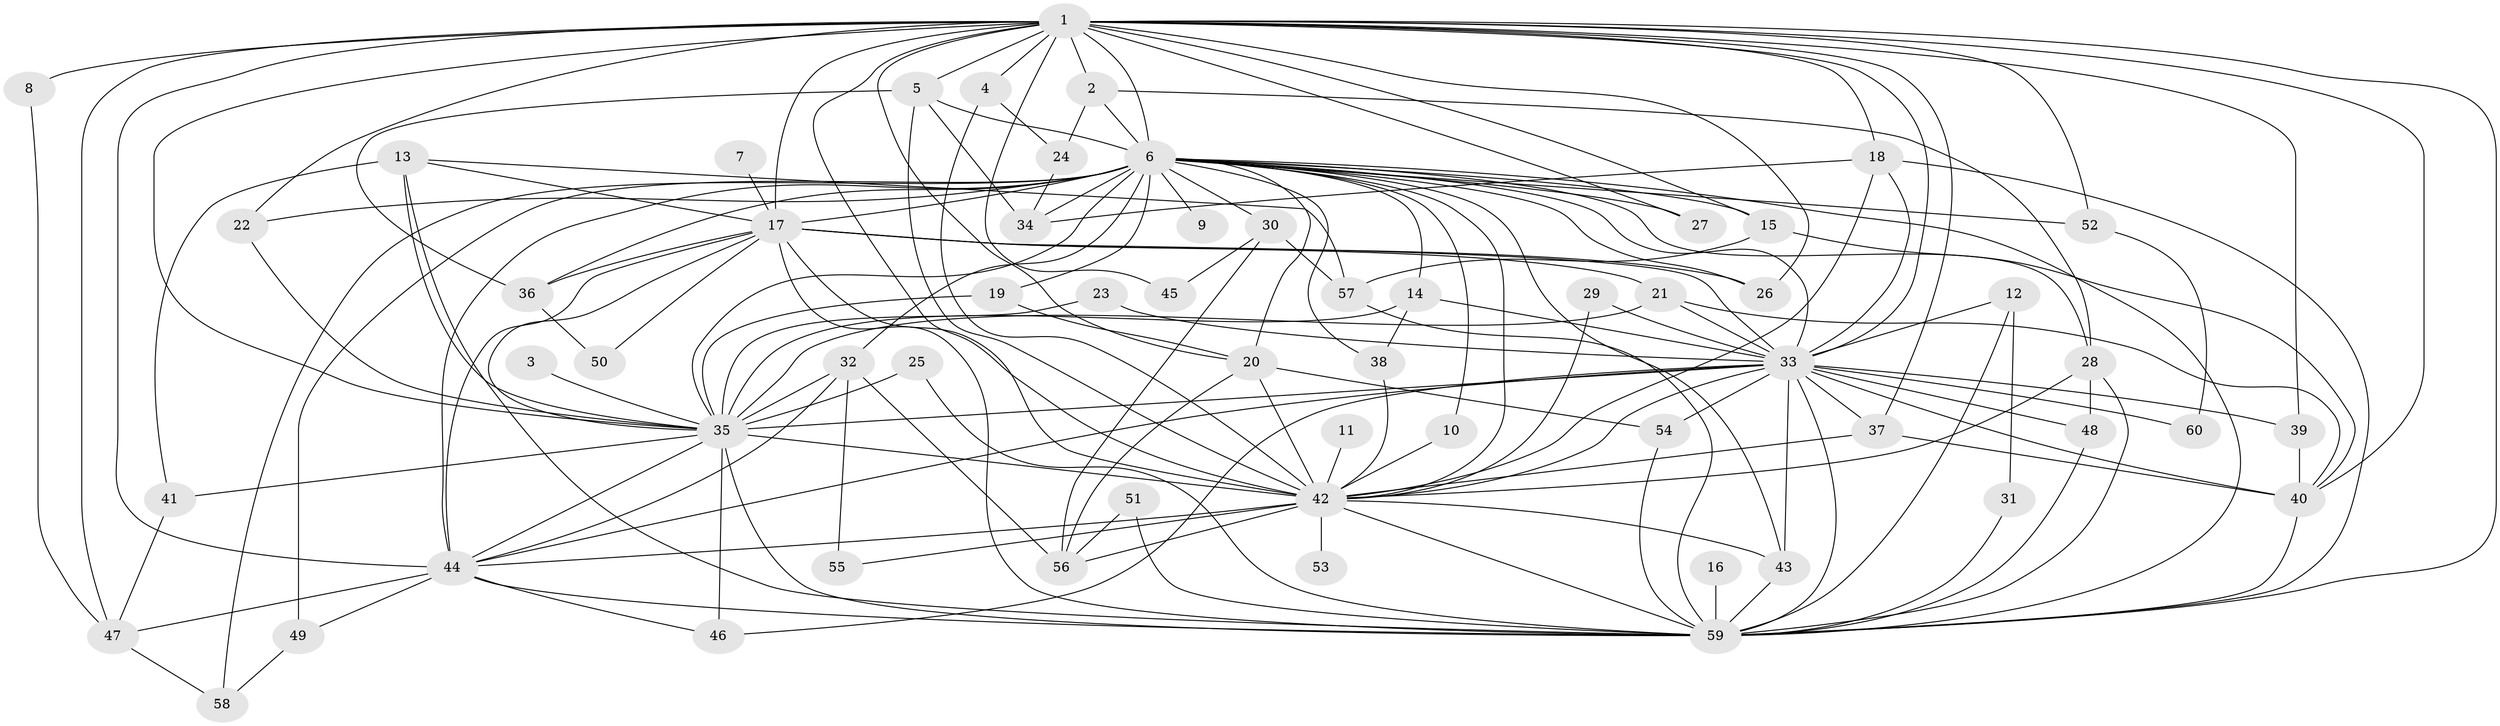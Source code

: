 // original degree distribution, {23: 0.016666666666666666, 19: 0.008333333333333333, 25: 0.016666666666666666, 18: 0.008333333333333333, 27: 0.008333333333333333, 42: 0.008333333333333333, 13: 0.008333333333333333, 14: 0.008333333333333333, 4: 0.1, 6: 0.025, 7: 0.008333333333333333, 2: 0.5333333333333333, 3: 0.20833333333333334, 5: 0.041666666666666664}
// Generated by graph-tools (version 1.1) at 2025/01/03/09/25 03:01:12]
// undirected, 60 vertices, 159 edges
graph export_dot {
graph [start="1"]
  node [color=gray90,style=filled];
  1;
  2;
  3;
  4;
  5;
  6;
  7;
  8;
  9;
  10;
  11;
  12;
  13;
  14;
  15;
  16;
  17;
  18;
  19;
  20;
  21;
  22;
  23;
  24;
  25;
  26;
  27;
  28;
  29;
  30;
  31;
  32;
  33;
  34;
  35;
  36;
  37;
  38;
  39;
  40;
  41;
  42;
  43;
  44;
  45;
  46;
  47;
  48;
  49;
  50;
  51;
  52;
  53;
  54;
  55;
  56;
  57;
  58;
  59;
  60;
  1 -- 2 [weight=1.0];
  1 -- 4 [weight=1.0];
  1 -- 5 [weight=1.0];
  1 -- 6 [weight=3.0];
  1 -- 8 [weight=1.0];
  1 -- 15 [weight=1.0];
  1 -- 17 [weight=2.0];
  1 -- 18 [weight=1.0];
  1 -- 20 [weight=1.0];
  1 -- 22 [weight=1.0];
  1 -- 26 [weight=1.0];
  1 -- 27 [weight=2.0];
  1 -- 33 [weight=2.0];
  1 -- 35 [weight=2.0];
  1 -- 37 [weight=1.0];
  1 -- 39 [weight=2.0];
  1 -- 40 [weight=1.0];
  1 -- 42 [weight=4.0];
  1 -- 44 [weight=2.0];
  1 -- 45 [weight=1.0];
  1 -- 47 [weight=2.0];
  1 -- 52 [weight=1.0];
  1 -- 59 [weight=2.0];
  2 -- 6 [weight=1.0];
  2 -- 24 [weight=1.0];
  2 -- 28 [weight=1.0];
  3 -- 35 [weight=1.0];
  4 -- 24 [weight=1.0];
  4 -- 42 [weight=1.0];
  5 -- 6 [weight=1.0];
  5 -- 34 [weight=1.0];
  5 -- 36 [weight=1.0];
  5 -- 42 [weight=1.0];
  6 -- 9 [weight=1.0];
  6 -- 10 [weight=1.0];
  6 -- 14 [weight=1.0];
  6 -- 15 [weight=1.0];
  6 -- 17 [weight=1.0];
  6 -- 19 [weight=1.0];
  6 -- 20 [weight=1.0];
  6 -- 22 [weight=1.0];
  6 -- 26 [weight=1.0];
  6 -- 27 [weight=2.0];
  6 -- 28 [weight=1.0];
  6 -- 30 [weight=1.0];
  6 -- 32 [weight=2.0];
  6 -- 33 [weight=3.0];
  6 -- 34 [weight=2.0];
  6 -- 35 [weight=1.0];
  6 -- 36 [weight=3.0];
  6 -- 38 [weight=1.0];
  6 -- 42 [weight=2.0];
  6 -- 43 [weight=1.0];
  6 -- 44 [weight=2.0];
  6 -- 49 [weight=1.0];
  6 -- 52 [weight=1.0];
  6 -- 58 [weight=1.0];
  6 -- 59 [weight=1.0];
  7 -- 17 [weight=1.0];
  8 -- 47 [weight=1.0];
  10 -- 42 [weight=1.0];
  11 -- 42 [weight=3.0];
  12 -- 31 [weight=1.0];
  12 -- 33 [weight=1.0];
  12 -- 59 [weight=1.0];
  13 -- 17 [weight=1.0];
  13 -- 35 [weight=1.0];
  13 -- 41 [weight=1.0];
  13 -- 57 [weight=1.0];
  13 -- 59 [weight=1.0];
  14 -- 33 [weight=1.0];
  14 -- 35 [weight=1.0];
  14 -- 38 [weight=1.0];
  15 -- 40 [weight=1.0];
  15 -- 57 [weight=1.0];
  16 -- 59 [weight=1.0];
  17 -- 21 [weight=1.0];
  17 -- 26 [weight=1.0];
  17 -- 33 [weight=3.0];
  17 -- 35 [weight=1.0];
  17 -- 36 [weight=1.0];
  17 -- 42 [weight=2.0];
  17 -- 44 [weight=1.0];
  17 -- 50 [weight=1.0];
  17 -- 59 [weight=1.0];
  18 -- 33 [weight=1.0];
  18 -- 34 [weight=1.0];
  18 -- 42 [weight=1.0];
  18 -- 59 [weight=1.0];
  19 -- 20 [weight=1.0];
  19 -- 35 [weight=1.0];
  20 -- 42 [weight=1.0];
  20 -- 54 [weight=1.0];
  20 -- 56 [weight=1.0];
  21 -- 33 [weight=1.0];
  21 -- 35 [weight=1.0];
  21 -- 40 [weight=1.0];
  22 -- 35 [weight=1.0];
  23 -- 33 [weight=1.0];
  23 -- 35 [weight=1.0];
  24 -- 34 [weight=1.0];
  25 -- 35 [weight=1.0];
  25 -- 59 [weight=2.0];
  28 -- 42 [weight=1.0];
  28 -- 48 [weight=2.0];
  28 -- 59 [weight=1.0];
  29 -- 33 [weight=1.0];
  29 -- 42 [weight=2.0];
  30 -- 45 [weight=1.0];
  30 -- 56 [weight=1.0];
  30 -- 57 [weight=1.0];
  31 -- 59 [weight=1.0];
  32 -- 35 [weight=1.0];
  32 -- 44 [weight=1.0];
  32 -- 55 [weight=1.0];
  32 -- 56 [weight=1.0];
  33 -- 35 [weight=1.0];
  33 -- 37 [weight=1.0];
  33 -- 39 [weight=1.0];
  33 -- 40 [weight=1.0];
  33 -- 42 [weight=2.0];
  33 -- 43 [weight=1.0];
  33 -- 44 [weight=1.0];
  33 -- 46 [weight=1.0];
  33 -- 48 [weight=1.0];
  33 -- 54 [weight=1.0];
  33 -- 59 [weight=1.0];
  33 -- 60 [weight=1.0];
  35 -- 41 [weight=1.0];
  35 -- 42 [weight=4.0];
  35 -- 44 [weight=1.0];
  35 -- 46 [weight=1.0];
  35 -- 59 [weight=1.0];
  36 -- 50 [weight=1.0];
  37 -- 40 [weight=1.0];
  37 -- 42 [weight=1.0];
  38 -- 42 [weight=1.0];
  39 -- 40 [weight=1.0];
  40 -- 59 [weight=1.0];
  41 -- 47 [weight=1.0];
  42 -- 43 [weight=1.0];
  42 -- 44 [weight=2.0];
  42 -- 53 [weight=1.0];
  42 -- 55 [weight=1.0];
  42 -- 56 [weight=1.0];
  42 -- 59 [weight=2.0];
  43 -- 59 [weight=1.0];
  44 -- 46 [weight=1.0];
  44 -- 47 [weight=1.0];
  44 -- 49 [weight=1.0];
  44 -- 59 [weight=1.0];
  47 -- 58 [weight=1.0];
  48 -- 59 [weight=1.0];
  49 -- 58 [weight=1.0];
  51 -- 56 [weight=1.0];
  51 -- 59 [weight=1.0];
  52 -- 60 [weight=1.0];
  54 -- 59 [weight=1.0];
  57 -- 59 [weight=1.0];
}
